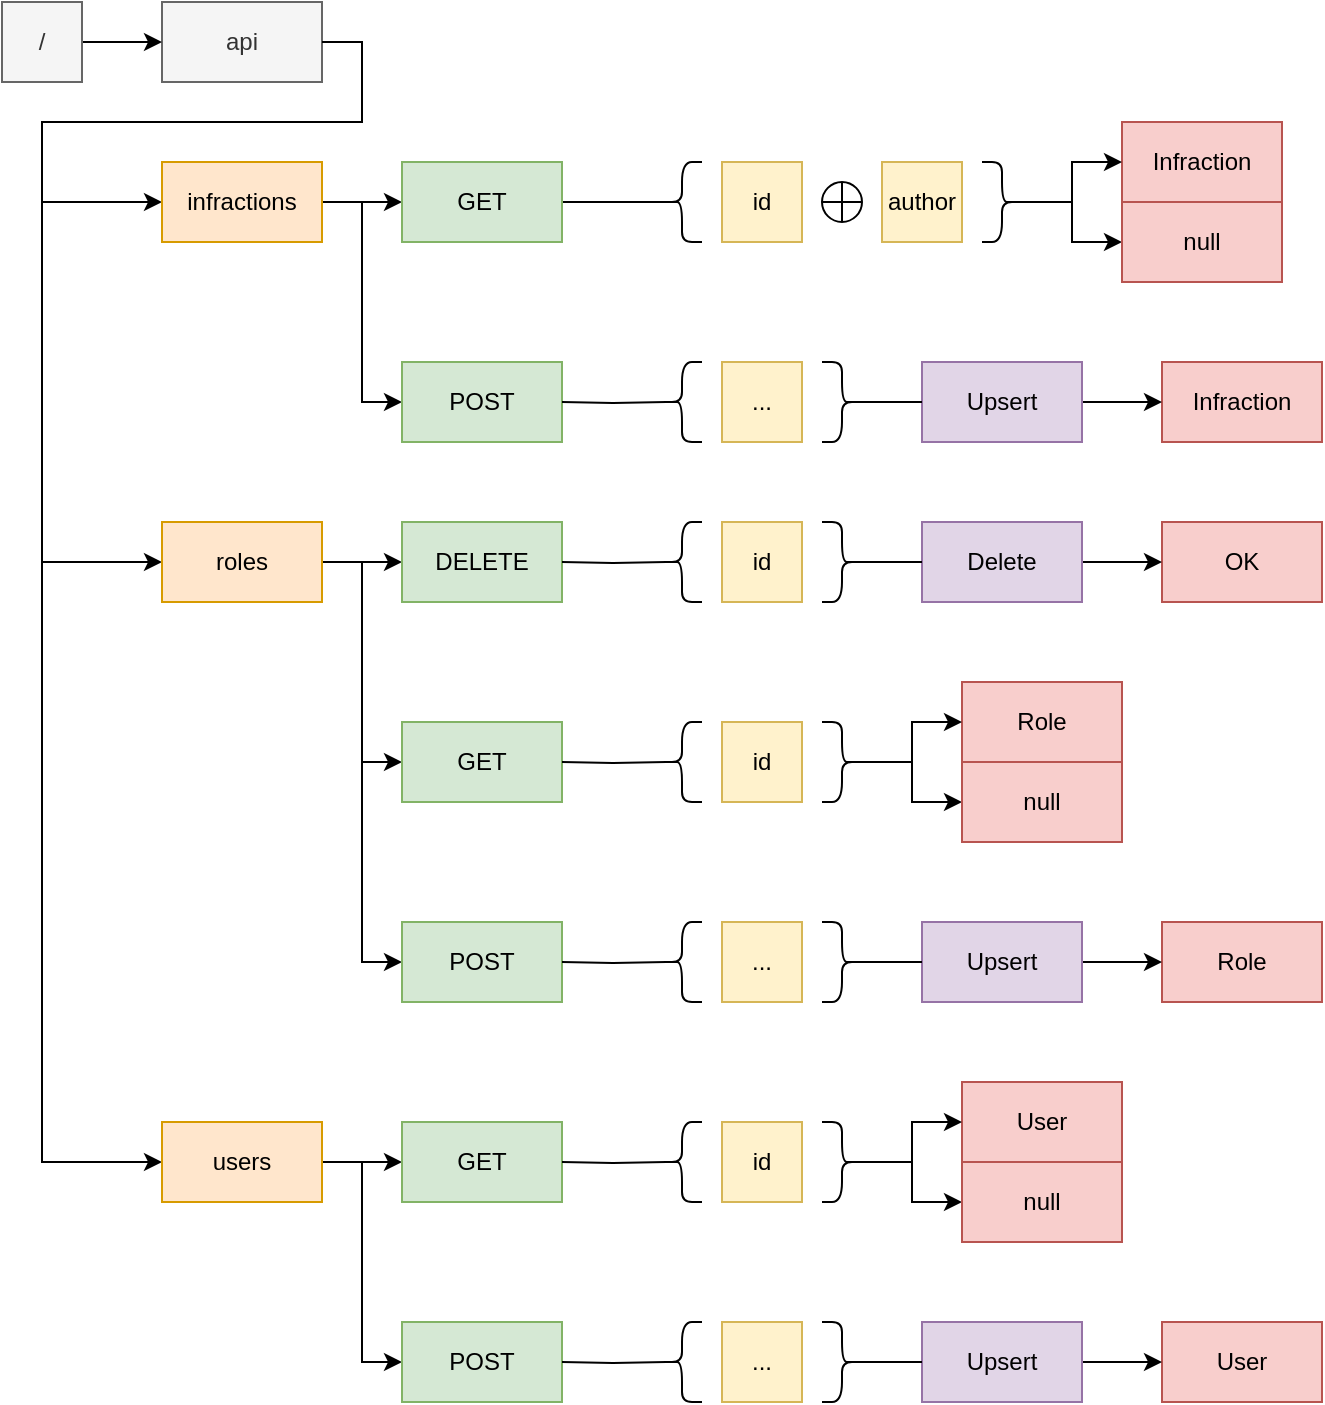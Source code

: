 <mxfile version="13.0.3" type="device"><diagram id="LxgR58zeiafoubwmPQj_" name="Page-1"><mxGraphModel dx="1086" dy="806" grid="1" gridSize="10" guides="1" tooltips="1" connect="1" arrows="1" fold="1" page="1" pageScale="1" pageWidth="850" pageHeight="1100" math="0" shadow="0"><root><mxCell id="0"/><mxCell id="1" parent="0"/><mxCell id="AlTAmRoN0Ez-OEcgGqe6-99" style="edgeStyle=orthogonalEdgeStyle;rounded=0;orthogonalLoop=1;jettySize=auto;html=1;exitX=1;exitY=0.5;exitDx=0;exitDy=0;entryX=0;entryY=0.5;entryDx=0;entryDy=0;endArrow=classic;endFill=1;" edge="1" parent="1" source="AlTAmRoN0Ez-OEcgGqe6-1" target="AlTAmRoN0Ez-OEcgGqe6-7"><mxGeometry relative="1" as="geometry"><Array as="points"><mxPoint x="220" y="60"/><mxPoint x="220" y="100"/><mxPoint x="60" y="100"/><mxPoint x="60" y="320"/></Array></mxGeometry></mxCell><mxCell id="AlTAmRoN0Ez-OEcgGqe6-1" value="api" style="rounded=0;whiteSpace=wrap;html=1;fillColor=#f5f5f5;strokeColor=#666666;fontColor=#333333;" vertex="1" parent="1"><mxGeometry x="120" y="40" width="80" height="40" as="geometry"/></mxCell><mxCell id="AlTAmRoN0Ez-OEcgGqe6-9" style="edgeStyle=orthogonalEdgeStyle;rounded=0;orthogonalLoop=1;jettySize=auto;html=1;exitX=1;exitY=0.5;exitDx=0;exitDy=0;entryX=0;entryY=0.5;entryDx=0;entryDy=0;" edge="1" parent="1" source="AlTAmRoN0Ez-OEcgGqe6-1" target="AlTAmRoN0Ez-OEcgGqe6-6"><mxGeometry relative="1" as="geometry"><mxPoint x="320" y="60" as="sourcePoint"/><Array as="points"><mxPoint x="220" y="60"/><mxPoint x="220" y="100"/><mxPoint x="60" y="100"/><mxPoint x="60" y="140"/></Array></mxGeometry></mxCell><mxCell id="AlTAmRoN0Ez-OEcgGqe6-11" style="edgeStyle=orthogonalEdgeStyle;rounded=0;orthogonalLoop=1;jettySize=auto;html=1;exitX=1;exitY=0.5;exitDx=0;exitDy=0;entryX=0;entryY=0.5;entryDx=0;entryDy=0;" edge="1" parent="1" source="AlTAmRoN0Ez-OEcgGqe6-1" target="AlTAmRoN0Ez-OEcgGqe6-8"><mxGeometry relative="1" as="geometry"><mxPoint x="320" y="60" as="sourcePoint"/><Array as="points"><mxPoint x="220" y="60"/><mxPoint x="220" y="100"/><mxPoint x="60" y="100"/><mxPoint x="60" y="620"/></Array></mxGeometry></mxCell><mxCell id="AlTAmRoN0Ez-OEcgGqe6-4" style="edgeStyle=orthogonalEdgeStyle;rounded=0;orthogonalLoop=1;jettySize=auto;html=1;exitX=1;exitY=0.5;exitDx=0;exitDy=0;entryX=0;entryY=0.5;entryDx=0;entryDy=0;" edge="1" parent="1" source="AlTAmRoN0Ez-OEcgGqe6-3" target="AlTAmRoN0Ez-OEcgGqe6-1"><mxGeometry relative="1" as="geometry"/></mxCell><mxCell id="AlTAmRoN0Ez-OEcgGqe6-3" value="/" style="rounded=0;whiteSpace=wrap;html=1;fillColor=#f5f5f5;strokeColor=#666666;fontColor=#333333;" vertex="1" parent="1"><mxGeometry x="40" y="40" width="40" height="40" as="geometry"/></mxCell><mxCell id="AlTAmRoN0Ez-OEcgGqe6-23" style="edgeStyle=orthogonalEdgeStyle;rounded=0;orthogonalLoop=1;jettySize=auto;html=1;exitX=1;exitY=0.5;exitDx=0;exitDy=0;entryX=0;entryY=0.5;entryDx=0;entryDy=0;" edge="1" parent="1" source="AlTAmRoN0Ez-OEcgGqe6-6" target="AlTAmRoN0Ez-OEcgGqe6-14"><mxGeometry relative="1" as="geometry"/></mxCell><mxCell id="AlTAmRoN0Ez-OEcgGqe6-24" style="edgeStyle=orthogonalEdgeStyle;rounded=0;orthogonalLoop=1;jettySize=auto;html=1;exitX=1;exitY=0.5;exitDx=0;exitDy=0;entryX=0;entryY=0.5;entryDx=0;entryDy=0;" edge="1" parent="1" source="AlTAmRoN0Ez-OEcgGqe6-6" target="AlTAmRoN0Ez-OEcgGqe6-15"><mxGeometry relative="1" as="geometry"/></mxCell><mxCell id="AlTAmRoN0Ez-OEcgGqe6-6" value="infractions" style="rounded=0;whiteSpace=wrap;html=1;fillColor=#ffe6cc;strokeColor=#d79b00;" vertex="1" parent="1"><mxGeometry x="120" y="120" width="80" height="40" as="geometry"/></mxCell><mxCell id="AlTAmRoN0Ez-OEcgGqe6-26" style="edgeStyle=orthogonalEdgeStyle;rounded=0;orthogonalLoop=1;jettySize=auto;html=1;exitX=1;exitY=0.5;exitDx=0;exitDy=0;entryX=0;entryY=0.5;entryDx=0;entryDy=0;" edge="1" parent="1" source="AlTAmRoN0Ez-OEcgGqe6-7" target="AlTAmRoN0Ez-OEcgGqe6-17"><mxGeometry relative="1" as="geometry"/></mxCell><mxCell id="AlTAmRoN0Ez-OEcgGqe6-27" style="edgeStyle=orthogonalEdgeStyle;rounded=0;orthogonalLoop=1;jettySize=auto;html=1;exitX=1;exitY=0.5;exitDx=0;exitDy=0;entryX=0;entryY=0.5;entryDx=0;entryDy=0;" edge="1" parent="1" source="AlTAmRoN0Ez-OEcgGqe6-7" target="AlTAmRoN0Ez-OEcgGqe6-18"><mxGeometry relative="1" as="geometry"/></mxCell><mxCell id="AlTAmRoN0Ez-OEcgGqe6-33" style="edgeStyle=orthogonalEdgeStyle;rounded=0;orthogonalLoop=1;jettySize=auto;html=1;exitX=1;exitY=0.5;exitDx=0;exitDy=0;entryX=0;entryY=0.5;entryDx=0;entryDy=0;" edge="1" parent="1" source="AlTAmRoN0Ez-OEcgGqe6-7" target="AlTAmRoN0Ez-OEcgGqe6-32"><mxGeometry relative="1" as="geometry"/></mxCell><mxCell id="AlTAmRoN0Ez-OEcgGqe6-7" value="roles" style="rounded=0;whiteSpace=wrap;html=1;fillColor=#ffe6cc;strokeColor=#d79b00;" vertex="1" parent="1"><mxGeometry x="120" y="300" width="80" height="40" as="geometry"/></mxCell><mxCell id="AlTAmRoN0Ez-OEcgGqe6-29" style="edgeStyle=orthogonalEdgeStyle;rounded=0;orthogonalLoop=1;jettySize=auto;html=1;exitX=1;exitY=0.5;exitDx=0;exitDy=0;entryX=0;entryY=0.5;entryDx=0;entryDy=0;" edge="1" parent="1" source="AlTAmRoN0Ez-OEcgGqe6-8" target="AlTAmRoN0Ez-OEcgGqe6-20"><mxGeometry relative="1" as="geometry"/></mxCell><mxCell id="AlTAmRoN0Ez-OEcgGqe6-30" style="edgeStyle=orthogonalEdgeStyle;rounded=0;orthogonalLoop=1;jettySize=auto;html=1;exitX=1;exitY=0.5;exitDx=0;exitDy=0;entryX=0;entryY=0.5;entryDx=0;entryDy=0;" edge="1" parent="1" source="AlTAmRoN0Ez-OEcgGqe6-8" target="AlTAmRoN0Ez-OEcgGqe6-21"><mxGeometry relative="1" as="geometry"/></mxCell><mxCell id="AlTAmRoN0Ez-OEcgGqe6-8" value="users" style="rounded=0;whiteSpace=wrap;html=1;fillColor=#ffe6cc;strokeColor=#d79b00;" vertex="1" parent="1"><mxGeometry x="120" y="600" width="80" height="40" as="geometry"/></mxCell><mxCell id="AlTAmRoN0Ez-OEcgGqe6-40" style="edgeStyle=orthogonalEdgeStyle;rounded=0;orthogonalLoop=1;jettySize=auto;html=1;exitX=1;exitY=0.5;exitDx=0;exitDy=0;entryX=0.1;entryY=0.5;entryDx=0;entryDy=0;entryPerimeter=0;endArrow=none;endFill=0;" edge="1" parent="1" source="AlTAmRoN0Ez-OEcgGqe6-14" target="AlTAmRoN0Ez-OEcgGqe6-38"><mxGeometry relative="1" as="geometry"/></mxCell><mxCell id="AlTAmRoN0Ez-OEcgGqe6-14" value="GET" style="rounded=0;whiteSpace=wrap;html=1;fillColor=#d5e8d4;strokeColor=#82b366;" vertex="1" parent="1"><mxGeometry x="240" y="120" width="80" height="40" as="geometry"/></mxCell><mxCell id="AlTAmRoN0Ez-OEcgGqe6-15" value="POST" style="rounded=0;whiteSpace=wrap;html=1;fillColor=#d5e8d4;strokeColor=#82b366;" vertex="1" parent="1"><mxGeometry x="240" y="220" width="80" height="40" as="geometry"/></mxCell><mxCell id="AlTAmRoN0Ez-OEcgGqe6-17" value="GET" style="rounded=0;whiteSpace=wrap;html=1;fillColor=#d5e8d4;strokeColor=#82b366;" vertex="1" parent="1"><mxGeometry x="240" y="400" width="80" height="40" as="geometry"/></mxCell><mxCell id="AlTAmRoN0Ez-OEcgGqe6-18" value="POST" style="rounded=0;whiteSpace=wrap;html=1;fillColor=#d5e8d4;strokeColor=#82b366;" vertex="1" parent="1"><mxGeometry x="240" y="500" width="80" height="40" as="geometry"/></mxCell><mxCell id="AlTAmRoN0Ez-OEcgGqe6-20" value="GET" style="rounded=0;whiteSpace=wrap;html=1;fillColor=#d5e8d4;strokeColor=#82b366;" vertex="1" parent="1"><mxGeometry x="240" y="600" width="80" height="40" as="geometry"/></mxCell><mxCell id="AlTAmRoN0Ez-OEcgGqe6-21" value="POST" style="rounded=0;whiteSpace=wrap;html=1;fillColor=#d5e8d4;strokeColor=#82b366;" vertex="1" parent="1"><mxGeometry x="240" y="700" width="80" height="40" as="geometry"/></mxCell><mxCell id="AlTAmRoN0Ez-OEcgGqe6-32" value="DELETE" style="rounded=0;whiteSpace=wrap;html=1;fillColor=#d5e8d4;strokeColor=#82b366;" vertex="1" parent="1"><mxGeometry x="240" y="300" width="80" height="40" as="geometry"/></mxCell><mxCell id="AlTAmRoN0Ez-OEcgGqe6-35" value="id" style="rounded=0;whiteSpace=wrap;html=1;fillColor=#fff2cc;strokeColor=#d6b656;" vertex="1" parent="1"><mxGeometry x="400" y="120" width="40" height="40" as="geometry"/></mxCell><mxCell id="AlTAmRoN0Ez-OEcgGqe6-37" value="Infraction" style="rounded=0;whiteSpace=wrap;html=1;fillColor=#f8cecc;strokeColor=#b85450;" vertex="1" parent="1"><mxGeometry x="600" y="100" width="80" height="40" as="geometry"/></mxCell><mxCell id="AlTAmRoN0Ez-OEcgGqe6-38" value="" style="shape=curlyBracket;whiteSpace=wrap;html=1;rounded=1;" vertex="1" parent="1"><mxGeometry x="370" y="120" width="20" height="40" as="geometry"/></mxCell><mxCell id="AlTAmRoN0Ez-OEcgGqe6-41" style="edgeStyle=orthogonalEdgeStyle;rounded=0;orthogonalLoop=1;jettySize=auto;html=1;exitX=0.1;exitY=0.5;exitDx=0;exitDy=0;exitPerimeter=0;entryX=0;entryY=0.5;entryDx=0;entryDy=0;endArrow=classic;endFill=1;" edge="1" parent="1" source="AlTAmRoN0Ez-OEcgGqe6-39" target="AlTAmRoN0Ez-OEcgGqe6-37"><mxGeometry relative="1" as="geometry"/></mxCell><mxCell id="AlTAmRoN0Ez-OEcgGqe6-43" style="edgeStyle=orthogonalEdgeStyle;rounded=0;orthogonalLoop=1;jettySize=auto;html=1;exitX=0.1;exitY=0.5;exitDx=0;exitDy=0;exitPerimeter=0;entryX=0;entryY=0.5;entryDx=0;entryDy=0;endArrow=classic;endFill=1;" edge="1" parent="1" source="AlTAmRoN0Ez-OEcgGqe6-39" target="AlTAmRoN0Ez-OEcgGqe6-42"><mxGeometry relative="1" as="geometry"/></mxCell><mxCell id="AlTAmRoN0Ez-OEcgGqe6-39" value="" style="shape=curlyBracket;whiteSpace=wrap;html=1;rounded=1;rotation=-180;" vertex="1" parent="1"><mxGeometry x="530" y="120" width="20" height="40" as="geometry"/></mxCell><mxCell id="AlTAmRoN0Ez-OEcgGqe6-42" value="null" style="rounded=0;whiteSpace=wrap;html=1;fillColor=#f8cecc;strokeColor=#b85450;" vertex="1" parent="1"><mxGeometry x="600" y="140" width="80" height="40" as="geometry"/></mxCell><mxCell id="AlTAmRoN0Ez-OEcgGqe6-44" style="edgeStyle=orthogonalEdgeStyle;rounded=0;orthogonalLoop=1;jettySize=auto;html=1;exitX=1;exitY=0.5;exitDx=0;exitDy=0;entryX=0.1;entryY=0.5;entryDx=0;entryDy=0;entryPerimeter=0;endArrow=none;endFill=0;" edge="1" parent="1" target="AlTAmRoN0Ez-OEcgGqe6-47"><mxGeometry relative="1" as="geometry"><mxPoint x="320" y="240" as="sourcePoint"/></mxGeometry></mxCell><mxCell id="AlTAmRoN0Ez-OEcgGqe6-45" value="..." style="rounded=0;whiteSpace=wrap;html=1;fillColor=#fff2cc;strokeColor=#d6b656;" vertex="1" parent="1"><mxGeometry x="400" y="220" width="40" height="40" as="geometry"/></mxCell><mxCell id="AlTAmRoN0Ez-OEcgGqe6-46" value="Infraction" style="rounded=0;whiteSpace=wrap;html=1;fillColor=#f8cecc;strokeColor=#b85450;" vertex="1" parent="1"><mxGeometry x="620" y="220" width="80" height="40" as="geometry"/></mxCell><mxCell id="AlTAmRoN0Ez-OEcgGqe6-47" value="" style="shape=curlyBracket;whiteSpace=wrap;html=1;rounded=1;" vertex="1" parent="1"><mxGeometry x="370" y="220" width="20" height="40" as="geometry"/></mxCell><mxCell id="AlTAmRoN0Ez-OEcgGqe6-48" style="edgeStyle=orthogonalEdgeStyle;rounded=0;orthogonalLoop=1;jettySize=auto;html=1;exitX=0.1;exitY=0.5;exitDx=0;exitDy=0;exitPerimeter=0;entryX=0;entryY=0.5;entryDx=0;entryDy=0;endArrow=classic;endFill=1;" edge="1" parent="1" source="AlTAmRoN0Ez-OEcgGqe6-52" target="AlTAmRoN0Ez-OEcgGqe6-46"><mxGeometry relative="1" as="geometry"/></mxCell><mxCell id="AlTAmRoN0Ez-OEcgGqe6-50" value="" style="shape=curlyBracket;whiteSpace=wrap;html=1;rounded=1;rotation=-180;" vertex="1" parent="1"><mxGeometry x="450" y="220" width="20" height="40" as="geometry"/></mxCell><mxCell id="AlTAmRoN0Ez-OEcgGqe6-52" value="Upsert" style="rounded=0;whiteSpace=wrap;html=1;fillColor=#e1d5e7;strokeColor=#9673a6;" vertex="1" parent="1"><mxGeometry x="500" y="220" width="80" height="40" as="geometry"/></mxCell><mxCell id="AlTAmRoN0Ez-OEcgGqe6-53" style="edgeStyle=orthogonalEdgeStyle;rounded=0;orthogonalLoop=1;jettySize=auto;html=1;exitX=0.1;exitY=0.5;exitDx=0;exitDy=0;exitPerimeter=0;entryX=0;entryY=0.5;entryDx=0;entryDy=0;endArrow=none;endFill=0;" edge="1" parent="1" source="AlTAmRoN0Ez-OEcgGqe6-50" target="AlTAmRoN0Ez-OEcgGqe6-52"><mxGeometry relative="1" as="geometry"><mxPoint x="468" y="240" as="sourcePoint"/><mxPoint x="640" y="240" as="targetPoint"/></mxGeometry></mxCell><mxCell id="AlTAmRoN0Ez-OEcgGqe6-54" style="edgeStyle=orthogonalEdgeStyle;rounded=0;orthogonalLoop=1;jettySize=auto;html=1;exitX=1;exitY=0.5;exitDx=0;exitDy=0;entryX=0.1;entryY=0.5;entryDx=0;entryDy=0;entryPerimeter=0;endArrow=none;endFill=0;" edge="1" parent="1" target="AlTAmRoN0Ez-OEcgGqe6-56"><mxGeometry relative="1" as="geometry"><mxPoint x="320" y="320" as="sourcePoint"/></mxGeometry></mxCell><mxCell id="AlTAmRoN0Ez-OEcgGqe6-55" value="id" style="rounded=0;whiteSpace=wrap;html=1;fillColor=#fff2cc;strokeColor=#d6b656;" vertex="1" parent="1"><mxGeometry x="400" y="300" width="40" height="40" as="geometry"/></mxCell><mxCell id="AlTAmRoN0Ez-OEcgGqe6-56" value="" style="shape=curlyBracket;whiteSpace=wrap;html=1;rounded=1;" vertex="1" parent="1"><mxGeometry x="370" y="300" width="20" height="40" as="geometry"/></mxCell><mxCell id="AlTAmRoN0Ez-OEcgGqe6-59" value="" style="shape=curlyBracket;whiteSpace=wrap;html=1;rounded=1;rotation=-180;" vertex="1" parent="1"><mxGeometry x="450" y="300" width="20" height="40" as="geometry"/></mxCell><mxCell id="AlTAmRoN0Ez-OEcgGqe6-60" value="OK" style="rounded=0;whiteSpace=wrap;html=1;fillColor=#f8cecc;strokeColor=#b85450;" vertex="1" parent="1"><mxGeometry x="620" y="300" width="80" height="40" as="geometry"/></mxCell><mxCell id="AlTAmRoN0Ez-OEcgGqe6-62" style="edgeStyle=orthogonalEdgeStyle;rounded=0;orthogonalLoop=1;jettySize=auto;html=1;exitX=0.1;exitY=0.5;exitDx=0;exitDy=0;exitPerimeter=0;entryX=0;entryY=0.5;entryDx=0;entryDy=0;endArrow=classic;endFill=1;" edge="1" parent="1" source="AlTAmRoN0Ez-OEcgGqe6-63"><mxGeometry relative="1" as="geometry"><mxPoint x="620" y="320" as="targetPoint"/></mxGeometry></mxCell><mxCell id="AlTAmRoN0Ez-OEcgGqe6-63" value="Delete" style="rounded=0;whiteSpace=wrap;html=1;fillColor=#e1d5e7;strokeColor=#9673a6;" vertex="1" parent="1"><mxGeometry x="500" y="300" width="80" height="40" as="geometry"/></mxCell><mxCell id="AlTAmRoN0Ez-OEcgGqe6-64" style="edgeStyle=orthogonalEdgeStyle;rounded=0;orthogonalLoop=1;jettySize=auto;html=1;exitX=0.1;exitY=0.5;exitDx=0;exitDy=0;exitPerimeter=0;entryX=0;entryY=0.5;entryDx=0;entryDy=0;endArrow=none;endFill=0;" edge="1" parent="1" target="AlTAmRoN0Ez-OEcgGqe6-63"><mxGeometry relative="1" as="geometry"><mxPoint x="468" y="320" as="sourcePoint"/><mxPoint x="640" y="320" as="targetPoint"/></mxGeometry></mxCell><mxCell id="AlTAmRoN0Ez-OEcgGqe6-65" style="edgeStyle=orthogonalEdgeStyle;rounded=0;orthogonalLoop=1;jettySize=auto;html=1;exitX=1;exitY=0.5;exitDx=0;exitDy=0;entryX=0.1;entryY=0.5;entryDx=0;entryDy=0;entryPerimeter=0;endArrow=none;endFill=0;" edge="1" parent="1" target="AlTAmRoN0Ez-OEcgGqe6-68"><mxGeometry relative="1" as="geometry"><mxPoint x="320" y="420" as="sourcePoint"/></mxGeometry></mxCell><mxCell id="AlTAmRoN0Ez-OEcgGqe6-66" value="id" style="rounded=0;whiteSpace=wrap;html=1;fillColor=#fff2cc;strokeColor=#d6b656;" vertex="1" parent="1"><mxGeometry x="400" y="400" width="40" height="40" as="geometry"/></mxCell><mxCell id="AlTAmRoN0Ez-OEcgGqe6-67" value="Role" style="rounded=0;whiteSpace=wrap;html=1;fillColor=#f8cecc;strokeColor=#b85450;" vertex="1" parent="1"><mxGeometry x="520" y="380" width="80" height="40" as="geometry"/></mxCell><mxCell id="AlTAmRoN0Ez-OEcgGqe6-68" value="" style="shape=curlyBracket;whiteSpace=wrap;html=1;rounded=1;" vertex="1" parent="1"><mxGeometry x="370" y="400" width="20" height="40" as="geometry"/></mxCell><mxCell id="AlTAmRoN0Ez-OEcgGqe6-69" style="edgeStyle=orthogonalEdgeStyle;rounded=0;orthogonalLoop=1;jettySize=auto;html=1;exitX=0.1;exitY=0.5;exitDx=0;exitDy=0;exitPerimeter=0;entryX=0;entryY=0.5;entryDx=0;entryDy=0;endArrow=classic;endFill=1;" edge="1" parent="1" source="AlTAmRoN0Ez-OEcgGqe6-71" target="AlTAmRoN0Ez-OEcgGqe6-67"><mxGeometry relative="1" as="geometry"/></mxCell><mxCell id="AlTAmRoN0Ez-OEcgGqe6-70" style="edgeStyle=orthogonalEdgeStyle;rounded=0;orthogonalLoop=1;jettySize=auto;html=1;exitX=0.1;exitY=0.5;exitDx=0;exitDy=0;exitPerimeter=0;entryX=0;entryY=0.5;entryDx=0;entryDy=0;endArrow=classic;endFill=1;" edge="1" parent="1" source="AlTAmRoN0Ez-OEcgGqe6-71" target="AlTAmRoN0Ez-OEcgGqe6-72"><mxGeometry relative="1" as="geometry"/></mxCell><mxCell id="AlTAmRoN0Ez-OEcgGqe6-71" value="" style="shape=curlyBracket;whiteSpace=wrap;html=1;rounded=1;rotation=-180;" vertex="1" parent="1"><mxGeometry x="450" y="400" width="20" height="40" as="geometry"/></mxCell><mxCell id="AlTAmRoN0Ez-OEcgGqe6-72" value="null" style="rounded=0;whiteSpace=wrap;html=1;fillColor=#f8cecc;strokeColor=#b85450;" vertex="1" parent="1"><mxGeometry x="520" y="420" width="80" height="40" as="geometry"/></mxCell><mxCell id="AlTAmRoN0Ez-OEcgGqe6-73" style="edgeStyle=orthogonalEdgeStyle;rounded=0;orthogonalLoop=1;jettySize=auto;html=1;exitX=1;exitY=0.5;exitDx=0;exitDy=0;entryX=0.1;entryY=0.5;entryDx=0;entryDy=0;entryPerimeter=0;endArrow=none;endFill=0;" edge="1" parent="1" target="AlTAmRoN0Ez-OEcgGqe6-76"><mxGeometry relative="1" as="geometry"><mxPoint x="320" y="520" as="sourcePoint"/></mxGeometry></mxCell><mxCell id="AlTAmRoN0Ez-OEcgGqe6-74" value="..." style="rounded=0;whiteSpace=wrap;html=1;fillColor=#fff2cc;strokeColor=#d6b656;" vertex="1" parent="1"><mxGeometry x="400" y="500" width="40" height="40" as="geometry"/></mxCell><mxCell id="AlTAmRoN0Ez-OEcgGqe6-75" value="Role" style="rounded=0;whiteSpace=wrap;html=1;fillColor=#f8cecc;strokeColor=#b85450;" vertex="1" parent="1"><mxGeometry x="620" y="500" width="80" height="40" as="geometry"/></mxCell><mxCell id="AlTAmRoN0Ez-OEcgGqe6-76" value="" style="shape=curlyBracket;whiteSpace=wrap;html=1;rounded=1;" vertex="1" parent="1"><mxGeometry x="370" y="500" width="20" height="40" as="geometry"/></mxCell><mxCell id="AlTAmRoN0Ez-OEcgGqe6-77" style="edgeStyle=orthogonalEdgeStyle;rounded=0;orthogonalLoop=1;jettySize=auto;html=1;exitX=0.1;exitY=0.5;exitDx=0;exitDy=0;exitPerimeter=0;entryX=0;entryY=0.5;entryDx=0;entryDy=0;endArrow=classic;endFill=1;" edge="1" parent="1" source="AlTAmRoN0Ez-OEcgGqe6-79" target="AlTAmRoN0Ez-OEcgGqe6-75"><mxGeometry relative="1" as="geometry"/></mxCell><mxCell id="AlTAmRoN0Ez-OEcgGqe6-78" value="" style="shape=curlyBracket;whiteSpace=wrap;html=1;rounded=1;rotation=-180;" vertex="1" parent="1"><mxGeometry x="450" y="500" width="20" height="40" as="geometry"/></mxCell><mxCell id="AlTAmRoN0Ez-OEcgGqe6-79" value="Upsert" style="rounded=0;whiteSpace=wrap;html=1;fillColor=#e1d5e7;strokeColor=#9673a6;" vertex="1" parent="1"><mxGeometry x="500" y="500" width="80" height="40" as="geometry"/></mxCell><mxCell id="AlTAmRoN0Ez-OEcgGqe6-80" style="edgeStyle=orthogonalEdgeStyle;rounded=0;orthogonalLoop=1;jettySize=auto;html=1;exitX=0.1;exitY=0.5;exitDx=0;exitDy=0;exitPerimeter=0;entryX=0;entryY=0.5;entryDx=0;entryDy=0;endArrow=none;endFill=0;" edge="1" parent="1" source="AlTAmRoN0Ez-OEcgGqe6-78" target="AlTAmRoN0Ez-OEcgGqe6-79"><mxGeometry relative="1" as="geometry"><mxPoint x="468" y="520" as="sourcePoint"/><mxPoint x="640" y="520" as="targetPoint"/></mxGeometry></mxCell><mxCell id="AlTAmRoN0Ez-OEcgGqe6-81" style="edgeStyle=orthogonalEdgeStyle;rounded=0;orthogonalLoop=1;jettySize=auto;html=1;exitX=1;exitY=0.5;exitDx=0;exitDy=0;entryX=0.1;entryY=0.5;entryDx=0;entryDy=0;entryPerimeter=0;endArrow=none;endFill=0;" edge="1" parent="1" target="AlTAmRoN0Ez-OEcgGqe6-84"><mxGeometry relative="1" as="geometry"><mxPoint x="320" y="620" as="sourcePoint"/></mxGeometry></mxCell><mxCell id="AlTAmRoN0Ez-OEcgGqe6-82" value="id" style="rounded=0;whiteSpace=wrap;html=1;fillColor=#fff2cc;strokeColor=#d6b656;" vertex="1" parent="1"><mxGeometry x="400" y="600" width="40" height="40" as="geometry"/></mxCell><mxCell id="AlTAmRoN0Ez-OEcgGqe6-83" value="User" style="rounded=0;whiteSpace=wrap;html=1;fillColor=#f8cecc;strokeColor=#b85450;" vertex="1" parent="1"><mxGeometry x="520" y="580" width="80" height="40" as="geometry"/></mxCell><mxCell id="AlTAmRoN0Ez-OEcgGqe6-84" value="" style="shape=curlyBracket;whiteSpace=wrap;html=1;rounded=1;" vertex="1" parent="1"><mxGeometry x="370" y="600" width="20" height="40" as="geometry"/></mxCell><mxCell id="AlTAmRoN0Ez-OEcgGqe6-85" style="edgeStyle=orthogonalEdgeStyle;rounded=0;orthogonalLoop=1;jettySize=auto;html=1;exitX=0.1;exitY=0.5;exitDx=0;exitDy=0;exitPerimeter=0;entryX=0;entryY=0.5;entryDx=0;entryDy=0;endArrow=classic;endFill=1;" edge="1" parent="1" source="AlTAmRoN0Ez-OEcgGqe6-87" target="AlTAmRoN0Ez-OEcgGqe6-83"><mxGeometry relative="1" as="geometry"/></mxCell><mxCell id="AlTAmRoN0Ez-OEcgGqe6-86" style="edgeStyle=orthogonalEdgeStyle;rounded=0;orthogonalLoop=1;jettySize=auto;html=1;exitX=0.1;exitY=0.5;exitDx=0;exitDy=0;exitPerimeter=0;entryX=0;entryY=0.5;entryDx=0;entryDy=0;endArrow=classic;endFill=1;" edge="1" parent="1" source="AlTAmRoN0Ez-OEcgGqe6-87" target="AlTAmRoN0Ez-OEcgGqe6-88"><mxGeometry relative="1" as="geometry"/></mxCell><mxCell id="AlTAmRoN0Ez-OEcgGqe6-87" value="" style="shape=curlyBracket;whiteSpace=wrap;html=1;rounded=1;rotation=-180;" vertex="1" parent="1"><mxGeometry x="450" y="600" width="20" height="40" as="geometry"/></mxCell><mxCell id="AlTAmRoN0Ez-OEcgGqe6-88" value="null" style="rounded=0;whiteSpace=wrap;html=1;fillColor=#f8cecc;strokeColor=#b85450;" vertex="1" parent="1"><mxGeometry x="520" y="620" width="80" height="40" as="geometry"/></mxCell><mxCell id="AlTAmRoN0Ez-OEcgGqe6-89" style="edgeStyle=orthogonalEdgeStyle;rounded=0;orthogonalLoop=1;jettySize=auto;html=1;exitX=1;exitY=0.5;exitDx=0;exitDy=0;entryX=0.1;entryY=0.5;entryDx=0;entryDy=0;entryPerimeter=0;endArrow=none;endFill=0;" edge="1" parent="1" target="AlTAmRoN0Ez-OEcgGqe6-92"><mxGeometry relative="1" as="geometry"><mxPoint x="320" y="720" as="sourcePoint"/></mxGeometry></mxCell><mxCell id="AlTAmRoN0Ez-OEcgGqe6-90" value="..." style="rounded=0;whiteSpace=wrap;html=1;fillColor=#fff2cc;strokeColor=#d6b656;" vertex="1" parent="1"><mxGeometry x="400" y="700" width="40" height="40" as="geometry"/></mxCell><mxCell id="AlTAmRoN0Ez-OEcgGqe6-91" value="User" style="rounded=0;whiteSpace=wrap;html=1;fillColor=#f8cecc;strokeColor=#b85450;" vertex="1" parent="1"><mxGeometry x="620" y="700" width="80" height="40" as="geometry"/></mxCell><mxCell id="AlTAmRoN0Ez-OEcgGqe6-92" value="" style="shape=curlyBracket;whiteSpace=wrap;html=1;rounded=1;" vertex="1" parent="1"><mxGeometry x="370" y="700" width="20" height="40" as="geometry"/></mxCell><mxCell id="AlTAmRoN0Ez-OEcgGqe6-93" style="edgeStyle=orthogonalEdgeStyle;rounded=0;orthogonalLoop=1;jettySize=auto;html=1;exitX=0.1;exitY=0.5;exitDx=0;exitDy=0;exitPerimeter=0;entryX=0;entryY=0.5;entryDx=0;entryDy=0;endArrow=classic;endFill=1;" edge="1" parent="1" source="AlTAmRoN0Ez-OEcgGqe6-95" target="AlTAmRoN0Ez-OEcgGqe6-91"><mxGeometry relative="1" as="geometry"/></mxCell><mxCell id="AlTAmRoN0Ez-OEcgGqe6-94" value="" style="shape=curlyBracket;whiteSpace=wrap;html=1;rounded=1;rotation=-180;" vertex="1" parent="1"><mxGeometry x="450" y="700" width="20" height="40" as="geometry"/></mxCell><mxCell id="AlTAmRoN0Ez-OEcgGqe6-95" value="Upsert" style="rounded=0;whiteSpace=wrap;html=1;fillColor=#e1d5e7;strokeColor=#9673a6;" vertex="1" parent="1"><mxGeometry x="500" y="700" width="80" height="40" as="geometry"/></mxCell><mxCell id="AlTAmRoN0Ez-OEcgGqe6-96" style="edgeStyle=orthogonalEdgeStyle;rounded=0;orthogonalLoop=1;jettySize=auto;html=1;exitX=0.1;exitY=0.5;exitDx=0;exitDy=0;exitPerimeter=0;entryX=0;entryY=0.5;entryDx=0;entryDy=0;endArrow=none;endFill=0;" edge="1" parent="1" source="AlTAmRoN0Ez-OEcgGqe6-94" target="AlTAmRoN0Ez-OEcgGqe6-95"><mxGeometry relative="1" as="geometry"><mxPoint x="468" y="720" as="sourcePoint"/><mxPoint x="640" y="720" as="targetPoint"/></mxGeometry></mxCell><mxCell id="AlTAmRoN0Ez-OEcgGqe6-97" value="author" style="rounded=0;whiteSpace=wrap;html=1;fillColor=#fff2cc;strokeColor=#d6b656;" vertex="1" parent="1"><mxGeometry x="480" y="120" width="40" height="40" as="geometry"/></mxCell><mxCell id="AlTAmRoN0Ez-OEcgGqe6-98" value="" style="shape=orEllipse;perimeter=ellipsePerimeter;whiteSpace=wrap;html=1;backgroundOutline=1;" vertex="1" parent="1"><mxGeometry x="450" y="130" width="20" height="20" as="geometry"/></mxCell></root></mxGraphModel></diagram></mxfile>
